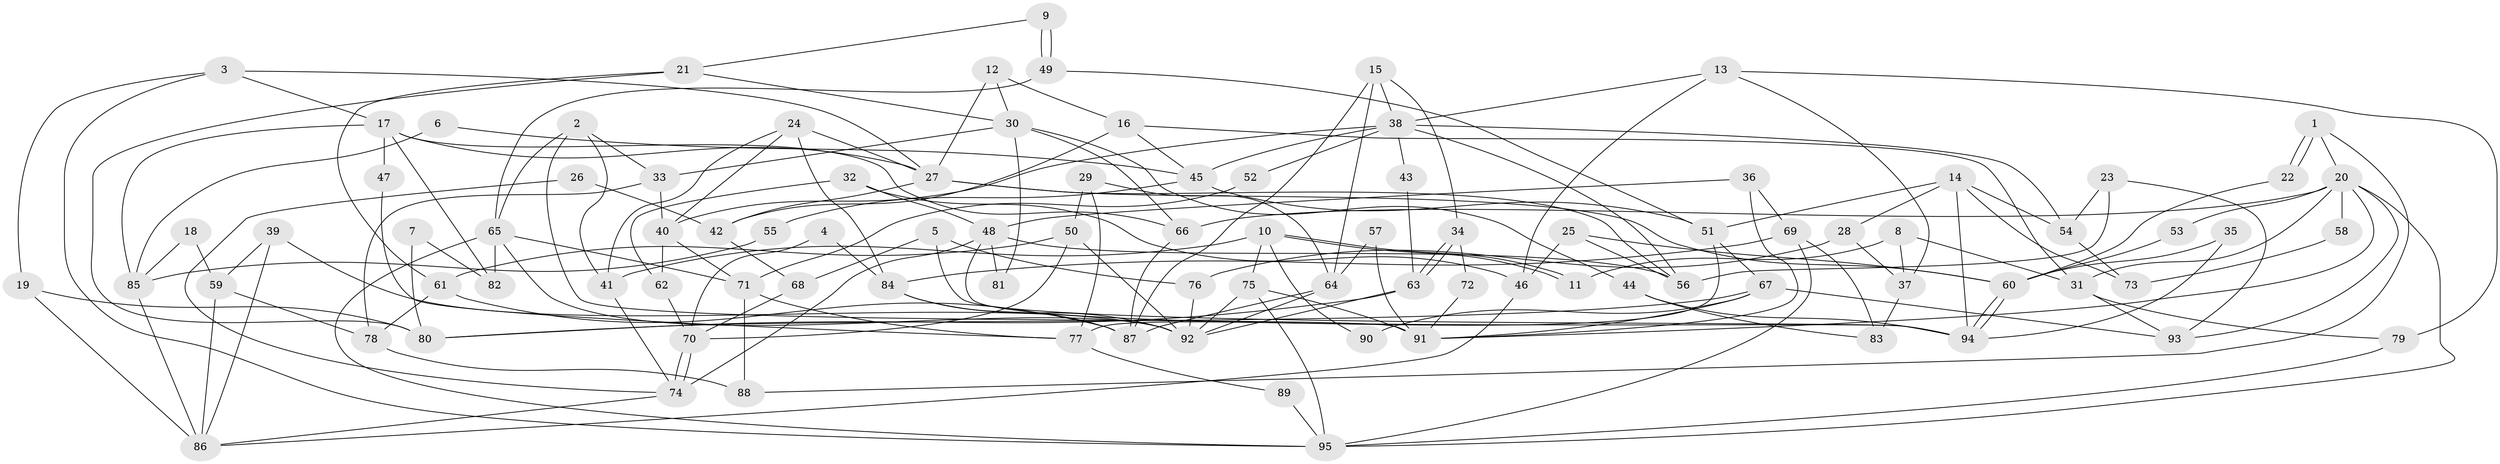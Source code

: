// coarse degree distribution, {3: 0.22413793103448276, 2: 0.20689655172413793, 4: 0.1206896551724138, 12: 0.034482758620689655, 5: 0.13793103448275862, 10: 0.06896551724137931, 7: 0.06896551724137931, 6: 0.10344827586206896, 8: 0.017241379310344827, 1: 0.017241379310344827}
// Generated by graph-tools (version 1.1) at 2025/50/03/04/25 22:50:52]
// undirected, 95 vertices, 190 edges
graph export_dot {
  node [color=gray90,style=filled];
  1;
  2;
  3;
  4;
  5;
  6;
  7;
  8;
  9;
  10;
  11;
  12;
  13;
  14;
  15;
  16;
  17;
  18;
  19;
  20;
  21;
  22;
  23;
  24;
  25;
  26;
  27;
  28;
  29;
  30;
  31;
  32;
  33;
  34;
  35;
  36;
  37;
  38;
  39;
  40;
  41;
  42;
  43;
  44;
  45;
  46;
  47;
  48;
  49;
  50;
  51;
  52;
  53;
  54;
  55;
  56;
  57;
  58;
  59;
  60;
  61;
  62;
  63;
  64;
  65;
  66;
  67;
  68;
  69;
  70;
  71;
  72;
  73;
  74;
  75;
  76;
  77;
  78;
  79;
  80;
  81;
  82;
  83;
  84;
  85;
  86;
  87;
  88;
  89;
  90;
  91;
  92;
  93;
  94;
  95;
  1 -- 20;
  1 -- 22;
  1 -- 22;
  1 -- 88;
  2 -- 33;
  2 -- 91;
  2 -- 41;
  2 -- 65;
  3 -- 17;
  3 -- 95;
  3 -- 19;
  3 -- 27;
  4 -- 70;
  4 -- 84;
  5 -- 68;
  5 -- 94;
  5 -- 76;
  6 -- 85;
  6 -- 45;
  7 -- 82;
  7 -- 80;
  8 -- 31;
  8 -- 37;
  8 -- 11;
  9 -- 21;
  9 -- 49;
  9 -- 49;
  10 -- 11;
  10 -- 11;
  10 -- 41;
  10 -- 75;
  10 -- 90;
  12 -- 27;
  12 -- 30;
  12 -- 16;
  13 -- 46;
  13 -- 79;
  13 -- 37;
  13 -- 38;
  14 -- 54;
  14 -- 51;
  14 -- 28;
  14 -- 73;
  14 -- 94;
  15 -- 38;
  15 -- 64;
  15 -- 34;
  15 -- 87;
  16 -- 45;
  16 -- 31;
  16 -- 42;
  17 -- 66;
  17 -- 27;
  17 -- 47;
  17 -- 82;
  17 -- 85;
  18 -- 85;
  18 -- 59;
  19 -- 80;
  19 -- 86;
  20 -- 95;
  20 -- 31;
  20 -- 53;
  20 -- 58;
  20 -- 66;
  20 -- 91;
  20 -- 93;
  21 -- 61;
  21 -- 30;
  21 -- 80;
  22 -- 60;
  23 -- 56;
  23 -- 93;
  23 -- 54;
  24 -- 40;
  24 -- 84;
  24 -- 27;
  24 -- 41;
  25 -- 56;
  25 -- 60;
  25 -- 46;
  26 -- 42;
  26 -- 74;
  27 -- 42;
  27 -- 56;
  27 -- 60;
  28 -- 37;
  28 -- 76;
  29 -- 50;
  29 -- 64;
  29 -- 77;
  30 -- 33;
  30 -- 66;
  30 -- 44;
  30 -- 81;
  31 -- 93;
  31 -- 79;
  32 -- 46;
  32 -- 48;
  32 -- 62;
  33 -- 78;
  33 -- 40;
  34 -- 63;
  34 -- 63;
  34 -- 72;
  35 -- 60;
  35 -- 94;
  36 -- 48;
  36 -- 91;
  36 -- 69;
  37 -- 83;
  38 -- 56;
  38 -- 40;
  38 -- 43;
  38 -- 45;
  38 -- 52;
  38 -- 54;
  39 -- 59;
  39 -- 86;
  39 -- 92;
  40 -- 71;
  40 -- 62;
  41 -- 74;
  42 -- 68;
  43 -- 63;
  44 -- 94;
  44 -- 83;
  45 -- 51;
  45 -- 55;
  46 -- 86;
  47 -- 77;
  48 -- 94;
  48 -- 74;
  48 -- 56;
  48 -- 81;
  49 -- 65;
  49 -- 51;
  50 -- 70;
  50 -- 92;
  50 -- 61;
  51 -- 67;
  51 -- 77;
  52 -- 71;
  53 -- 60;
  54 -- 73;
  55 -- 85;
  57 -- 91;
  57 -- 64;
  58 -- 73;
  59 -- 86;
  59 -- 78;
  60 -- 94;
  60 -- 94;
  61 -- 87;
  61 -- 78;
  62 -- 70;
  63 -- 92;
  63 -- 80;
  64 -- 87;
  64 -- 92;
  65 -- 92;
  65 -- 71;
  65 -- 82;
  65 -- 95;
  66 -- 87;
  67 -- 80;
  67 -- 91;
  67 -- 90;
  67 -- 93;
  68 -- 70;
  69 -- 95;
  69 -- 83;
  69 -- 84;
  70 -- 74;
  70 -- 74;
  71 -- 77;
  71 -- 88;
  72 -- 91;
  74 -- 86;
  75 -- 92;
  75 -- 91;
  75 -- 95;
  76 -- 92;
  77 -- 89;
  78 -- 88;
  79 -- 95;
  84 -- 92;
  84 -- 87;
  85 -- 86;
  89 -- 95;
}

